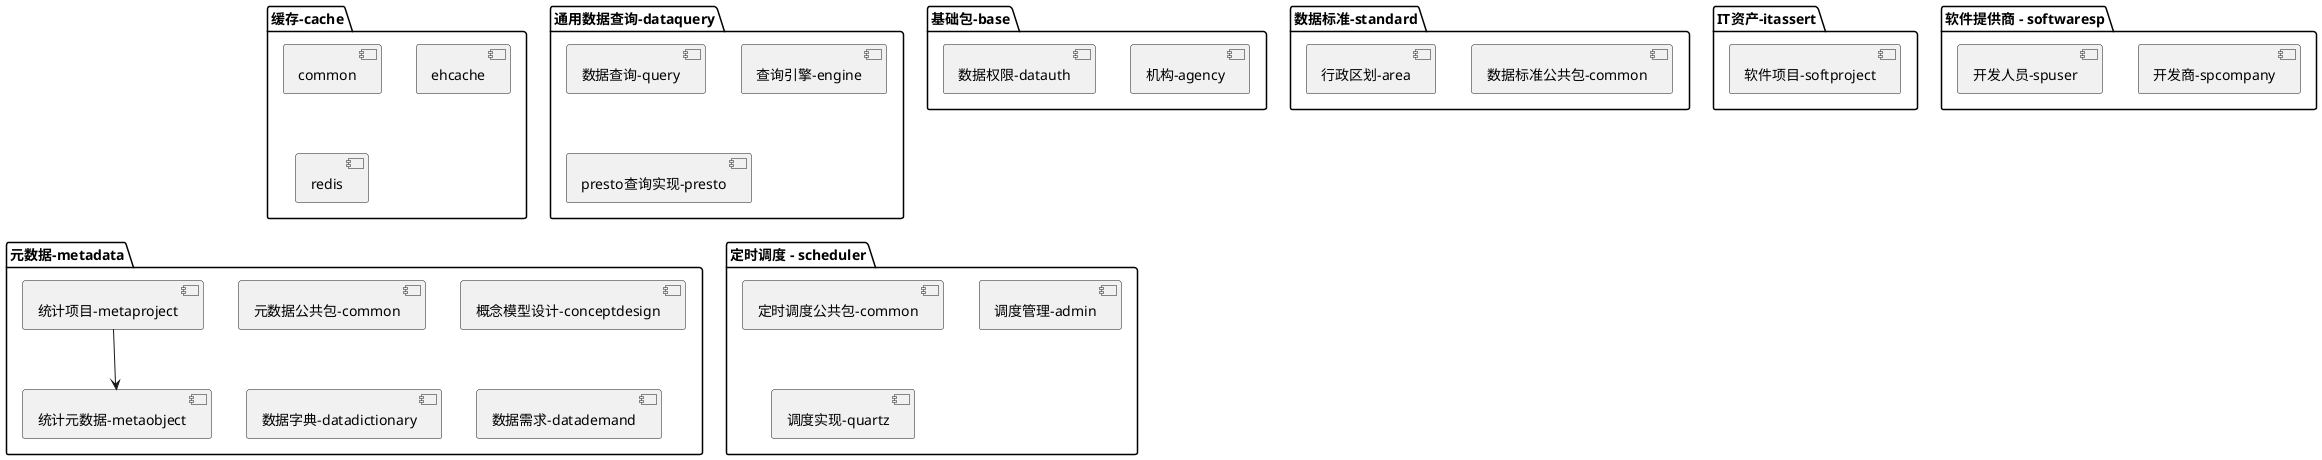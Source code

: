 @startuml


package "基础包-base" {
    [机构-agency]
    [数据权限-datauth]
}

package "数据标准-standard" {
    [数据标准公共包-common]
    [行政区划-area]
}

package "缓存-cache" {
    [common]
    [ehcache]
    [redis]
}

package "通用数据查询-dataquery" {
    [数据查询-query]
    [查询引擎-engine]
    [presto查询实现-presto]
}


package "IT资产-itassert" {
    [软件项目-softproject]
}

package "元数据-metadata" {
    [元数据公共包-common]
    [概念模型设计-conceptdesign]
    [数据字典-datadictionary]
    [数据需求-datademand]
    [统计项目-metaproject] -->[统计元数据-metaobject]
}

package "定时调度 - scheduler" {
    [定时调度公共包-common]
    [调度管理-admin]
    [调度实现-quartz]
}

package "软件提供商 - softwaresp" {
    [开发商-spcompany]
    [开发人员-spuser]
}

@enduml